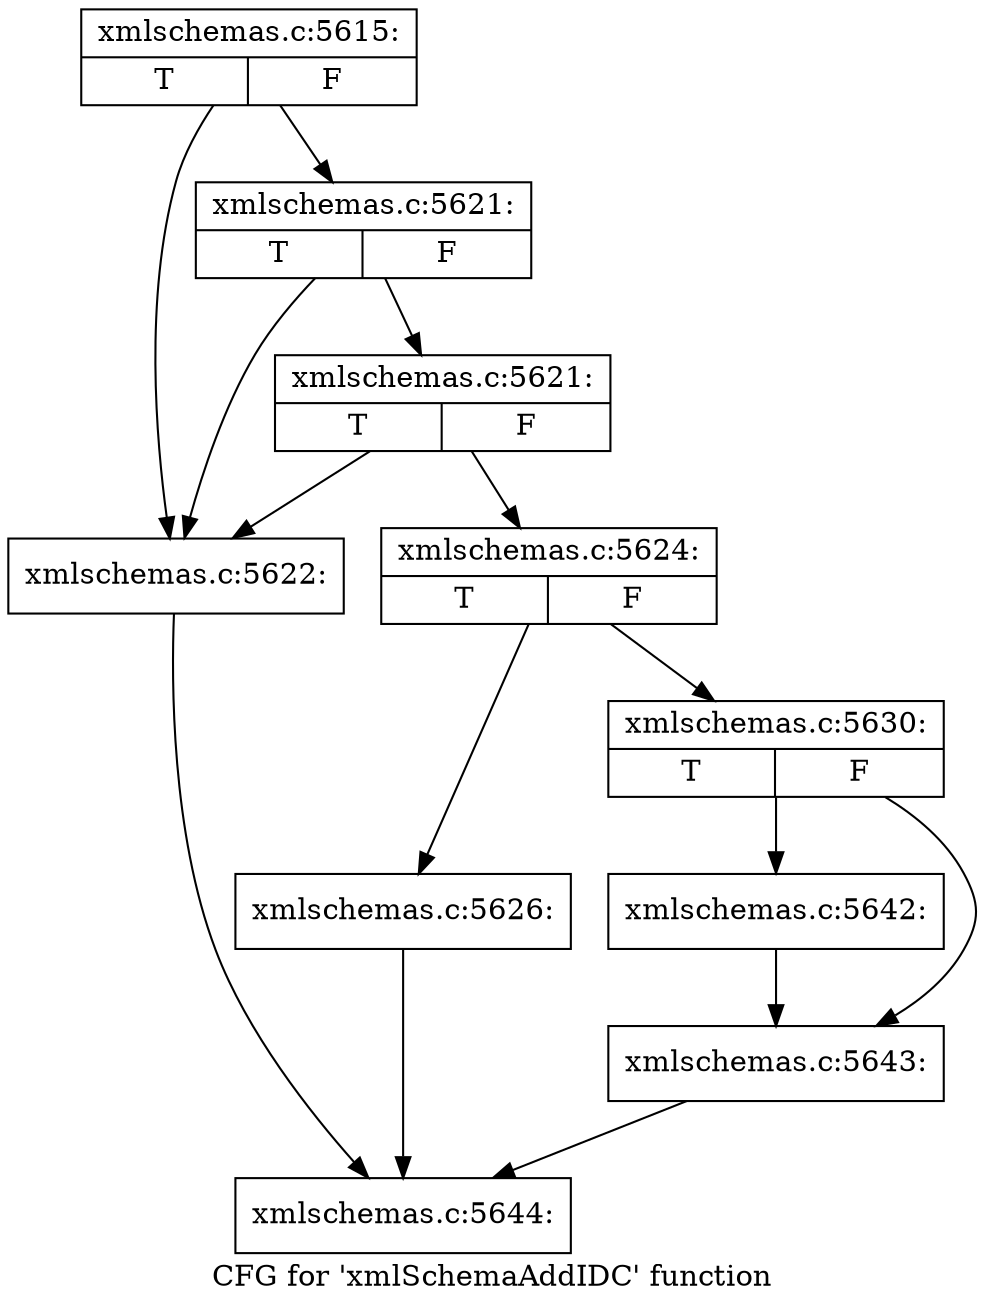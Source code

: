 digraph "CFG for 'xmlSchemaAddIDC' function" {
	label="CFG for 'xmlSchemaAddIDC' function";

	Node0x4fcefa0 [shape=record,label="{xmlschemas.c:5615:|{<s0>T|<s1>F}}"];
	Node0x4fcefa0 -> Node0x4fe5700;
	Node0x4fcefa0 -> Node0x4fe5820;
	Node0x4fe5820 [shape=record,label="{xmlschemas.c:5621:|{<s0>T|<s1>F}}"];
	Node0x4fe5820 -> Node0x4fe5700;
	Node0x4fe5820 -> Node0x4fe57a0;
	Node0x4fe57a0 [shape=record,label="{xmlschemas.c:5621:|{<s0>T|<s1>F}}"];
	Node0x4fe57a0 -> Node0x4fe5700;
	Node0x4fe57a0 -> Node0x4fe5750;
	Node0x4fe5700 [shape=record,label="{xmlschemas.c:5622:}"];
	Node0x4fe5700 -> Node0x4fe3fa0;
	Node0x4fe5750 [shape=record,label="{xmlschemas.c:5624:|{<s0>T|<s1>F}}"];
	Node0x4fe5750 -> Node0x4fe63e0;
	Node0x4fe5750 -> Node0x4fe6430;
	Node0x4fe63e0 [shape=record,label="{xmlschemas.c:5626:}"];
	Node0x4fe63e0 -> Node0x4fe3fa0;
	Node0x4fe6430 [shape=record,label="{xmlschemas.c:5630:|{<s0>T|<s1>F}}"];
	Node0x4fe6430 -> Node0x4fe8ec0;
	Node0x4fe6430 -> Node0x4fe8f10;
	Node0x4fe8ec0 [shape=record,label="{xmlschemas.c:5642:}"];
	Node0x4fe8ec0 -> Node0x4fe8f10;
	Node0x4fe8f10 [shape=record,label="{xmlschemas.c:5643:}"];
	Node0x4fe8f10 -> Node0x4fe3fa0;
	Node0x4fe3fa0 [shape=record,label="{xmlschemas.c:5644:}"];
}
